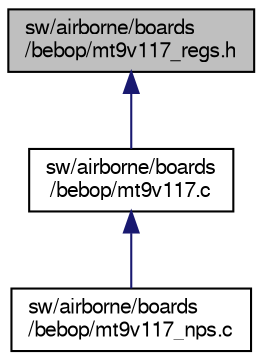 digraph "sw/airborne/boards/bebop/mt9v117_regs.h"
{
  edge [fontname="FreeSans",fontsize="10",labelfontname="FreeSans",labelfontsize="10"];
  node [fontname="FreeSans",fontsize="10",shape=record];
  Node1 [label="sw/airborne/boards\l/bebop/mt9v117_regs.h",height=0.2,width=0.4,color="black", fillcolor="grey75", style="filled", fontcolor="black"];
  Node1 -> Node2 [dir="back",color="midnightblue",fontsize="10",style="solid",fontname="FreeSans"];
  Node2 [label="sw/airborne/boards\l/bebop/mt9v117.c",height=0.2,width=0.4,color="black", fillcolor="white", style="filled",URL="$mt9v117_8c.html",tooltip="Initialization of MT9V117 chip and options to change settings. "];
  Node2 -> Node3 [dir="back",color="midnightblue",fontsize="10",style="solid",fontname="FreeSans"];
  Node3 [label="sw/airborne/boards\l/bebop/mt9v117_nps.c",height=0.2,width=0.4,color="black", fillcolor="white", style="filled",URL="$mt9v117__nps_8c.html"];
}
